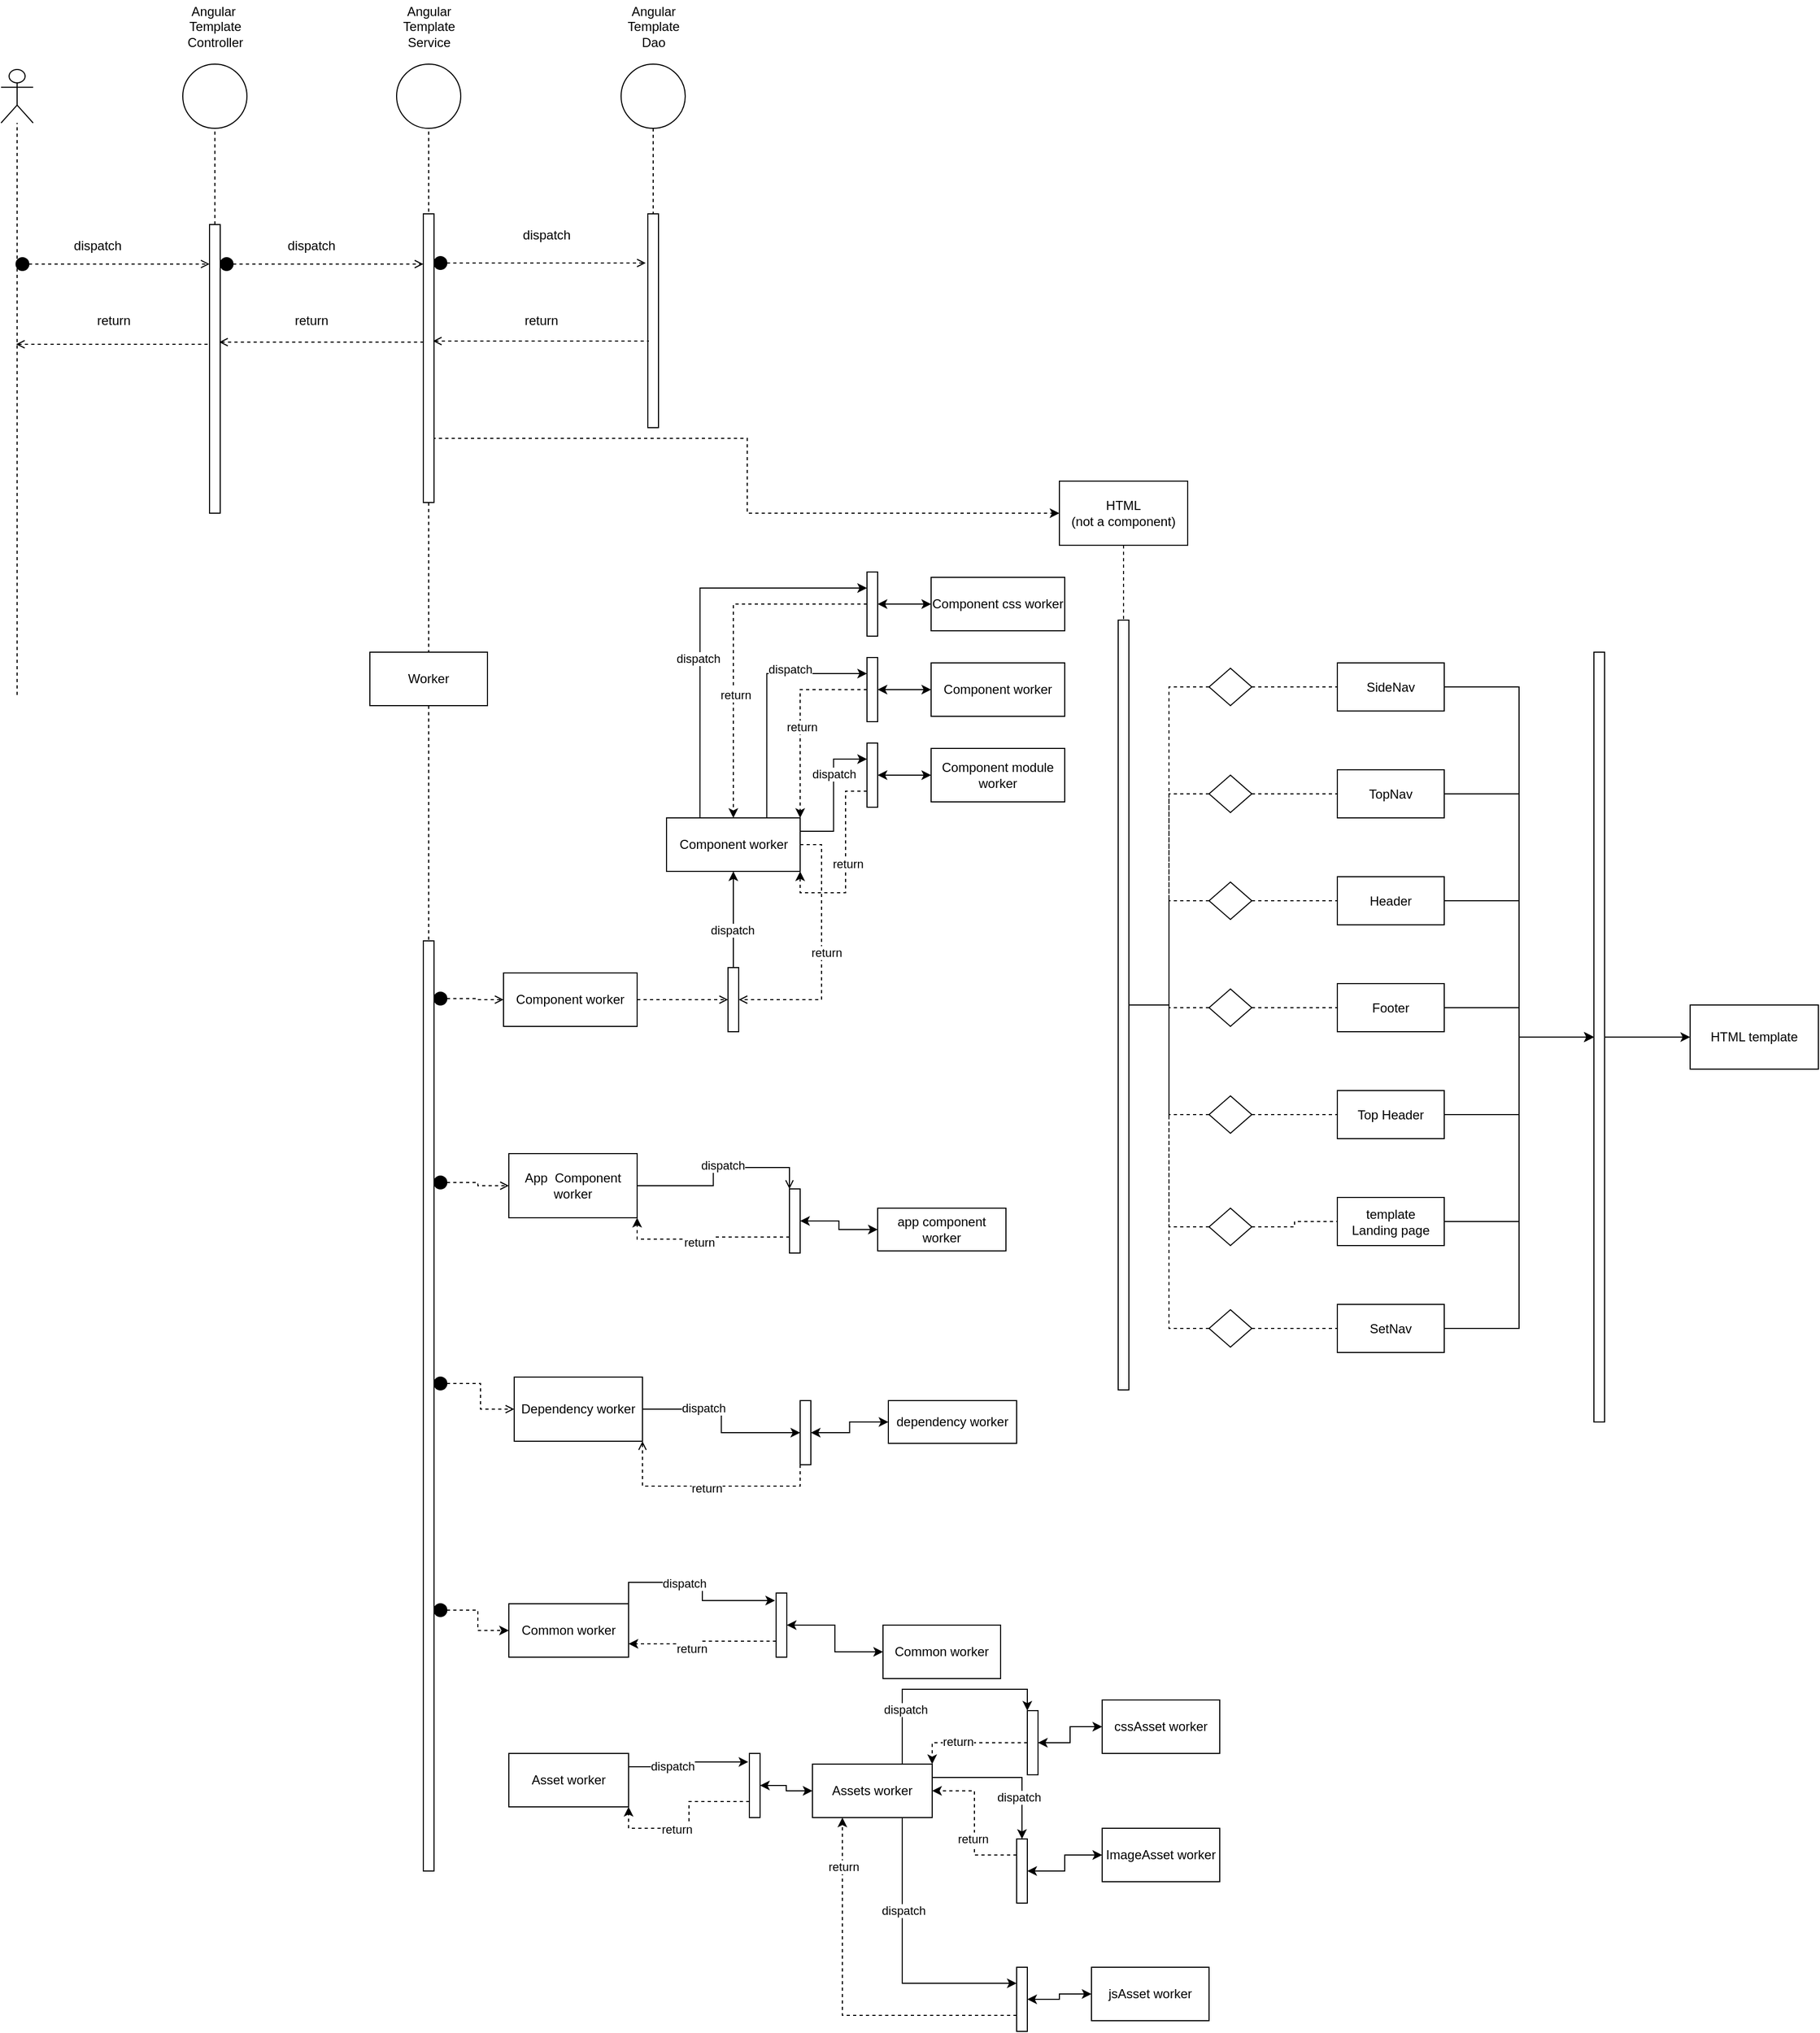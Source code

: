 <mxfile version="12.2.4" pages="1"><diagram id="3IlLoVQPwbCPimm0l-oy" name="Page-1"><mxGraphModel dx="477" dy="443" grid="1" gridSize="10" guides="1" tooltips="1" connect="1" arrows="1" fold="1" page="1" pageScale="1" pageWidth="827" pageHeight="1169" math="0" shadow="0"><root><mxCell id="0"/><mxCell id="1" parent="0"/><mxCell id="FzyJI9_9wvR06hR70HFn-1" value="" style="shape=umlActor;verticalLabelPosition=bottom;verticalAlign=top;html=1;outlineConnect=0;" parent="1" vertex="1"><mxGeometry x="50" y="95" width="30" height="50" as="geometry"/></mxCell><mxCell id="FzyJI9_9wvR06hR70HFn-4" value="" style="endArrow=none;dashed=1;html=1;" parent="1" target="FzyJI9_9wvR06hR70HFn-1" edge="1"><mxGeometry width="50" height="50" relative="1" as="geometry"><mxPoint x="65" y="680" as="sourcePoint"/><mxPoint x="60" y="110" as="targetPoint"/></mxGeometry></mxCell><mxCell id="FzyJI9_9wvR06hR70HFn-5" value="" style="ellipse;whiteSpace=wrap;html=1;aspect=fixed;" parent="1" vertex="1"><mxGeometry x="220" y="90" width="60" height="60" as="geometry"/></mxCell><mxCell id="FzyJI9_9wvR06hR70HFn-6" value="" style="ellipse;whiteSpace=wrap;html=1;aspect=fixed;" parent="1" vertex="1"><mxGeometry x="420" y="90" width="60" height="60" as="geometry"/></mxCell><mxCell id="FzyJI9_9wvR06hR70HFn-15" value="" style="edgeStyle=orthogonalEdgeStyle;rounded=0;orthogonalLoop=1;jettySize=auto;html=1;endArrow=none;endFill=0;dashed=1;" parent="1" source="FzyJI9_9wvR06hR70HFn-8" target="FzyJI9_9wvR06hR70HFn-14" edge="1"><mxGeometry relative="1" as="geometry"/></mxCell><mxCell id="FzyJI9_9wvR06hR70HFn-8" value="" style="ellipse;whiteSpace=wrap;html=1;aspect=fixed;" parent="1" vertex="1"><mxGeometry x="630" y="90" width="60" height="60" as="geometry"/></mxCell><mxCell id="FzyJI9_9wvR06hR70HFn-9" value="" style="endArrow=none;dashed=1;html=1;entryX=0.5;entryY=1;entryDx=0;entryDy=0;" parent="1" source="FzyJI9_9wvR06hR70HFn-10" target="FzyJI9_9wvR06hR70HFn-5" edge="1"><mxGeometry width="50" height="50" relative="1" as="geometry"><mxPoint x="250" y="180" as="sourcePoint"/><mxPoint x="380" y="180" as="targetPoint"/></mxGeometry></mxCell><mxCell id="FzyJI9_9wvR06hR70HFn-10" value="" style="rounded=0;whiteSpace=wrap;html=1;direction=south;" parent="1" vertex="1"><mxGeometry x="245" y="240" width="10" height="270" as="geometry"/></mxCell><mxCell id="FzyJI9_9wvR06hR70HFn-11" value="Angular&amp;nbsp;&lt;br&gt;Template&lt;br&gt;Controller" style="text;html=1;align=center;verticalAlign=middle;resizable=0;points=[];autosize=1;" parent="1" vertex="1"><mxGeometry x="215" y="30" width="70" height="50" as="geometry"/></mxCell><mxCell id="FzyJI9_9wvR06hR70HFn-12" value="" style="endArrow=none;dashed=1;html=1;entryX=0.5;entryY=1;entryDx=0;entryDy=0;" parent="1" target="FzyJI9_9wvR06hR70HFn-6" edge="1"><mxGeometry width="50" height="50" relative="1" as="geometry"><mxPoint x="450" y="240" as="sourcePoint"/><mxPoint x="490" y="240" as="targetPoint"/></mxGeometry></mxCell><mxCell id="qPIdZXY7Pp9wkdYiVs9W-6" value="" style="edgeStyle=orthogonalEdgeStyle;rounded=0;orthogonalLoop=1;jettySize=auto;html=1;startArrow=none;startFill=0;endArrow=none;endFill=0;dashed=1;" parent="1" source="FzyJI9_9wvR06hR70HFn-13" target="qPIdZXY7Pp9wkdYiVs9W-5" edge="1"><mxGeometry relative="1" as="geometry"/></mxCell><mxCell id="qPIdZXY7Pp9wkdYiVs9W-55" style="edgeStyle=orthogonalEdgeStyle;rounded=0;orthogonalLoop=1;jettySize=auto;html=1;exitX=0.75;exitY=0;exitDx=0;exitDy=0;startArrow=none;startFill=0;endArrow=classic;endFill=1;dashed=1;" parent="1" source="FzyJI9_9wvR06hR70HFn-13" edge="1"><mxGeometry relative="1" as="geometry"><mxPoint x="1040" y="510" as="targetPoint"/><Array as="points"><mxPoint x="455" y="440"/><mxPoint x="748" y="440"/><mxPoint x="748" y="510"/></Array></mxGeometry></mxCell><mxCell id="FzyJI9_9wvR06hR70HFn-13" value="" style="rounded=0;whiteSpace=wrap;html=1;direction=south;" parent="1" vertex="1"><mxGeometry x="445" y="230" width="10" height="270" as="geometry"/></mxCell><mxCell id="FzyJI9_9wvR06hR70HFn-14" value="" style="rounded=0;whiteSpace=wrap;html=1;direction=south;" parent="1" vertex="1"><mxGeometry x="655" y="230" width="10" height="200" as="geometry"/></mxCell><mxCell id="FzyJI9_9wvR06hR70HFn-16" value="Angular&lt;br&gt;Template&lt;br&gt;Service" style="text;html=1;align=center;verticalAlign=middle;resizable=0;points=[];autosize=1;" parent="1" vertex="1"><mxGeometry x="420" y="30" width="60" height="50" as="geometry"/></mxCell><mxCell id="FzyJI9_9wvR06hR70HFn-17" value="Angular&lt;br&gt;Template&lt;br&gt;Dao" style="text;html=1;align=center;verticalAlign=middle;resizable=0;points=[];autosize=1;" parent="1" vertex="1"><mxGeometry x="630" y="30" width="60" height="50" as="geometry"/></mxCell><mxCell id="FzyJI9_9wvR06hR70HFn-18" value="" style="ellipse;whiteSpace=wrap;html=1;aspect=fixed;fillColor=#000000;" parent="1" vertex="1"><mxGeometry x="64" y="271" width="12" height="12" as="geometry"/></mxCell><mxCell id="FzyJI9_9wvR06hR70HFn-22" value="" style="endArrow=open;dashed=1;html=1;exitX=0;exitY=0.5;exitDx=0;exitDy=0;endFill=0;entryX=0.137;entryY=1;entryDx=0;entryDy=0;entryPerimeter=0;" parent="1" source="FzyJI9_9wvR06hR70HFn-18" target="FzyJI9_9wvR06hR70HFn-10" edge="1"><mxGeometry width="50" height="50" relative="1" as="geometry"><mxPoint x="120" y="300" as="sourcePoint"/><mxPoint x="240" y="275" as="targetPoint"/></mxGeometry></mxCell><mxCell id="FzyJI9_9wvR06hR70HFn-23" value="dispatch" style="text;html=1;align=center;verticalAlign=middle;resizable=0;points=[];autosize=1;" parent="1" vertex="1"><mxGeometry x="110" y="250" width="60" height="20" as="geometry"/></mxCell><mxCell id="FzyJI9_9wvR06hR70HFn-24" value="" style="ellipse;whiteSpace=wrap;html=1;aspect=fixed;fillColor=#000000;" parent="1" vertex="1"><mxGeometry x="255" y="271" width="12" height="12" as="geometry"/></mxCell><mxCell id="FzyJI9_9wvR06hR70HFn-27" value="" style="endArrow=open;dashed=1;html=1;exitX=1;exitY=0.5;exitDx=0;exitDy=0;endFill=0;" parent="1" source="FzyJI9_9wvR06hR70HFn-24" edge="1"><mxGeometry width="50" height="50" relative="1" as="geometry"><mxPoint x="350" y="320" as="sourcePoint"/><mxPoint x="445" y="277" as="targetPoint"/></mxGeometry></mxCell><mxCell id="FzyJI9_9wvR06hR70HFn-28" value="" style="ellipse;whiteSpace=wrap;html=1;aspect=fixed;fillColor=#000000;" parent="1" vertex="1"><mxGeometry x="455" y="270" width="12" height="12" as="geometry"/></mxCell><mxCell id="FzyJI9_9wvR06hR70HFn-29" value="" style="endArrow=open;dashed=1;html=1;exitX=1;exitY=0.5;exitDx=0;exitDy=0;endFill=0;" parent="1" source="FzyJI9_9wvR06hR70HFn-28" edge="1"><mxGeometry width="50" height="50" relative="1" as="geometry"><mxPoint x="540" y="310" as="sourcePoint"/><mxPoint x="653" y="276" as="targetPoint"/></mxGeometry></mxCell><mxCell id="FzyJI9_9wvR06hR70HFn-30" value="dispatch" style="text;html=1;align=center;verticalAlign=middle;resizable=0;points=[];autosize=1;" parent="1" vertex="1"><mxGeometry x="310" y="250" width="60" height="20" as="geometry"/></mxCell><mxCell id="FzyJI9_9wvR06hR70HFn-31" value="dispatch" style="text;html=1;align=center;verticalAlign=middle;resizable=0;points=[];autosize=1;" parent="1" vertex="1"><mxGeometry x="530" y="240" width="60" height="20" as="geometry"/></mxCell><mxCell id="FzyJI9_9wvR06hR70HFn-32" value="" style="endArrow=none;dashed=1;html=1;startArrow=open;startFill=0;" parent="1" edge="1"><mxGeometry width="50" height="50" relative="1" as="geometry"><mxPoint x="454" y="349" as="sourcePoint"/><mxPoint x="656" y="349" as="targetPoint"/></mxGeometry></mxCell><mxCell id="FzyJI9_9wvR06hR70HFn-35" value="" style="endArrow=none;dashed=1;html=1;startArrow=open;startFill=0;" parent="1" edge="1"><mxGeometry width="50" height="50" relative="1" as="geometry"><mxPoint x="254" y="350" as="sourcePoint"/><mxPoint x="446" y="350" as="targetPoint"/></mxGeometry></mxCell><mxCell id="FzyJI9_9wvR06hR70HFn-36" value="" style="endArrow=none;dashed=1;html=1;startArrow=open;startFill=0;" parent="1" edge="1"><mxGeometry width="50" height="50" relative="1" as="geometry"><mxPoint x="64" y="352" as="sourcePoint"/><mxPoint x="244" y="352" as="targetPoint"/></mxGeometry></mxCell><mxCell id="qPIdZXY7Pp9wkdYiVs9W-1" value="return" style="text;html=1;align=center;verticalAlign=middle;resizable=0;points=[];autosize=1;" parent="1" vertex="1"><mxGeometry x="530" y="320" width="50" height="20" as="geometry"/></mxCell><mxCell id="qPIdZXY7Pp9wkdYiVs9W-2" value="return" style="text;html=1;align=center;verticalAlign=middle;resizable=0;points=[];autosize=1;" parent="1" vertex="1"><mxGeometry x="315" y="320" width="50" height="20" as="geometry"/></mxCell><mxCell id="qPIdZXY7Pp9wkdYiVs9W-3" value="return" style="text;html=1;align=center;verticalAlign=middle;resizable=0;points=[];autosize=1;" parent="1" vertex="1"><mxGeometry x="130" y="320" width="50" height="20" as="geometry"/></mxCell><mxCell id="qPIdZXY7Pp9wkdYiVs9W-57" value="" style="edgeStyle=orthogonalEdgeStyle;rounded=0;orthogonalLoop=1;jettySize=auto;html=1;dashed=1;startArrow=none;startFill=0;endArrow=none;endFill=0;" parent="1" source="qPIdZXY7Pp9wkdYiVs9W-5" target="qPIdZXY7Pp9wkdYiVs9W-56" edge="1"><mxGeometry relative="1" as="geometry"/></mxCell><mxCell id="qPIdZXY7Pp9wkdYiVs9W-5" value="Worker" style="rounded=0;whiteSpace=wrap;html=1;" parent="1" vertex="1"><mxGeometry x="395" y="640" width="110" height="50" as="geometry"/></mxCell><mxCell id="qPIdZXY7Pp9wkdYiVs9W-9" value="" style="edgeStyle=orthogonalEdgeStyle;rounded=0;orthogonalLoop=1;jettySize=auto;html=1;dashed=1;startArrow=none;startFill=0;endArrow=none;endFill=0;" parent="1" source="qPIdZXY7Pp9wkdYiVs9W-7" target="qPIdZXY7Pp9wkdYiVs9W-8" edge="1"><mxGeometry relative="1" as="geometry"/></mxCell><mxCell id="qPIdZXY7Pp9wkdYiVs9W-7" value="HTML&lt;br&gt;(not a component)" style="rounded=0;whiteSpace=wrap;html=1;" parent="1" vertex="1"><mxGeometry x="1040" y="480" width="120" height="60" as="geometry"/></mxCell><mxCell id="qPIdZXY7Pp9wkdYiVs9W-8" value="" style="rounded=0;whiteSpace=wrap;html=1;direction=south;" parent="1" vertex="1"><mxGeometry x="1095" y="610" width="10" height="720" as="geometry"/></mxCell><mxCell id="qPIdZXY7Pp9wkdYiVs9W-45" style="edgeStyle=orthogonalEdgeStyle;rounded=0;orthogonalLoop=1;jettySize=auto;html=1;exitX=1;exitY=0.5;exitDx=0;exitDy=0;entryX=0.5;entryY=1;entryDx=0;entryDy=0;startArrow=none;startFill=0;endArrow=classic;endFill=1;" parent="1" source="qPIdZXY7Pp9wkdYiVs9W-10" target="qPIdZXY7Pp9wkdYiVs9W-40" edge="1"><mxGeometry relative="1" as="geometry"/></mxCell><mxCell id="qPIdZXY7Pp9wkdYiVs9W-10" value="SideNav" style="rounded=0;whiteSpace=wrap;html=1;" parent="1" vertex="1"><mxGeometry x="1300" y="650" width="100" height="45" as="geometry"/></mxCell><mxCell id="qPIdZXY7Pp9wkdYiVs9W-46" style="edgeStyle=orthogonalEdgeStyle;rounded=0;orthogonalLoop=1;jettySize=auto;html=1;exitX=1;exitY=0.5;exitDx=0;exitDy=0;entryX=0.5;entryY=1;entryDx=0;entryDy=0;startArrow=none;startFill=0;endArrow=classic;endFill=1;" parent="1" source="qPIdZXY7Pp9wkdYiVs9W-12" target="qPIdZXY7Pp9wkdYiVs9W-40" edge="1"><mxGeometry relative="1" as="geometry"/></mxCell><mxCell id="qPIdZXY7Pp9wkdYiVs9W-12" value="TopNav" style="rounded=0;whiteSpace=wrap;html=1;" parent="1" vertex="1"><mxGeometry x="1300" y="750" width="100" height="45" as="geometry"/></mxCell><mxCell id="qPIdZXY7Pp9wkdYiVs9W-47" style="edgeStyle=orthogonalEdgeStyle;rounded=0;orthogonalLoop=1;jettySize=auto;html=1;exitX=1;exitY=0.5;exitDx=0;exitDy=0;entryX=0.5;entryY=1;entryDx=0;entryDy=0;startArrow=none;startFill=0;endArrow=classic;endFill=1;" parent="1" source="qPIdZXY7Pp9wkdYiVs9W-13" target="qPIdZXY7Pp9wkdYiVs9W-40" edge="1"><mxGeometry relative="1" as="geometry"/></mxCell><mxCell id="qPIdZXY7Pp9wkdYiVs9W-13" value="Header" style="rounded=0;whiteSpace=wrap;html=1;" parent="1" vertex="1"><mxGeometry x="1300" y="850" width="100" height="45" as="geometry"/></mxCell><mxCell id="qPIdZXY7Pp9wkdYiVs9W-48" style="edgeStyle=orthogonalEdgeStyle;rounded=0;orthogonalLoop=1;jettySize=auto;html=1;exitX=1;exitY=0.5;exitDx=0;exitDy=0;entryX=0.5;entryY=1;entryDx=0;entryDy=0;startArrow=none;startFill=0;endArrow=classic;endFill=1;" parent="1" source="qPIdZXY7Pp9wkdYiVs9W-14" target="qPIdZXY7Pp9wkdYiVs9W-40" edge="1"><mxGeometry relative="1" as="geometry"/></mxCell><mxCell id="qPIdZXY7Pp9wkdYiVs9W-14" value="Footer" style="rounded=0;whiteSpace=wrap;html=1;" parent="1" vertex="1"><mxGeometry x="1300" y="950" width="100" height="45" as="geometry"/></mxCell><mxCell id="qPIdZXY7Pp9wkdYiVs9W-50" style="edgeStyle=orthogonalEdgeStyle;rounded=0;orthogonalLoop=1;jettySize=auto;html=1;exitX=1;exitY=0.5;exitDx=0;exitDy=0;entryX=0.5;entryY=1;entryDx=0;entryDy=0;startArrow=none;startFill=0;endArrow=classic;endFill=1;" parent="1" source="qPIdZXY7Pp9wkdYiVs9W-15" target="qPIdZXY7Pp9wkdYiVs9W-40" edge="1"><mxGeometry relative="1" as="geometry"/></mxCell><mxCell id="qPIdZXY7Pp9wkdYiVs9W-15" value="Top Header" style="rounded=0;whiteSpace=wrap;html=1;" parent="1" vertex="1"><mxGeometry x="1300" y="1050" width="100" height="45" as="geometry"/></mxCell><mxCell id="qPIdZXY7Pp9wkdYiVs9W-51" style="edgeStyle=orthogonalEdgeStyle;rounded=0;orthogonalLoop=1;jettySize=auto;html=1;exitX=1;exitY=0.5;exitDx=0;exitDy=0;entryX=0.5;entryY=1;entryDx=0;entryDy=0;startArrow=none;startFill=0;endArrow=classic;endFill=1;" parent="1" source="qPIdZXY7Pp9wkdYiVs9W-16" target="qPIdZXY7Pp9wkdYiVs9W-40" edge="1"><mxGeometry relative="1" as="geometry"/></mxCell><mxCell id="qPIdZXY7Pp9wkdYiVs9W-16" value="template&lt;br&gt;Landing page" style="rounded=0;whiteSpace=wrap;html=1;" parent="1" vertex="1"><mxGeometry x="1300" y="1150" width="100" height="45" as="geometry"/></mxCell><mxCell id="qPIdZXY7Pp9wkdYiVs9W-18" value="" style="edgeStyle=orthogonalEdgeStyle;rounded=0;orthogonalLoop=1;jettySize=auto;html=1;dashed=1;startArrow=none;startFill=0;endArrow=none;endFill=0;" parent="1" source="qPIdZXY7Pp9wkdYiVs9W-17" target="qPIdZXY7Pp9wkdYiVs9W-10" edge="1"><mxGeometry relative="1" as="geometry"/></mxCell><mxCell id="qPIdZXY7Pp9wkdYiVs9W-19" value="" style="edgeStyle=orthogonalEdgeStyle;rounded=0;orthogonalLoop=1;jettySize=auto;html=1;dashed=1;startArrow=none;startFill=0;endArrow=none;endFill=0;" parent="1" source="qPIdZXY7Pp9wkdYiVs9W-17" target="qPIdZXY7Pp9wkdYiVs9W-8" edge="1"><mxGeometry relative="1" as="geometry"/></mxCell><mxCell id="qPIdZXY7Pp9wkdYiVs9W-17" value="" style="rhombus;whiteSpace=wrap;html=1;" parent="1" vertex="1"><mxGeometry x="1180" y="655" width="40" height="35" as="geometry"/></mxCell><mxCell id="qPIdZXY7Pp9wkdYiVs9W-28" value="" style="edgeStyle=orthogonalEdgeStyle;rounded=0;orthogonalLoop=1;jettySize=auto;html=1;dashed=1;startArrow=none;startFill=0;endArrow=none;endFill=0;" parent="1" source="qPIdZXY7Pp9wkdYiVs9W-20" target="qPIdZXY7Pp9wkdYiVs9W-12" edge="1"><mxGeometry relative="1" as="geometry"/></mxCell><mxCell id="qPIdZXY7Pp9wkdYiVs9W-29" value="" style="edgeStyle=orthogonalEdgeStyle;rounded=0;orthogonalLoop=1;jettySize=auto;html=1;dashed=1;startArrow=none;startFill=0;endArrow=none;endFill=0;" parent="1" source="qPIdZXY7Pp9wkdYiVs9W-20" target="qPIdZXY7Pp9wkdYiVs9W-8" edge="1"><mxGeometry relative="1" as="geometry"/></mxCell><mxCell id="qPIdZXY7Pp9wkdYiVs9W-20" value="" style="rhombus;whiteSpace=wrap;html=1;" parent="1" vertex="1"><mxGeometry x="1180" y="755" width="40" height="35" as="geometry"/></mxCell><mxCell id="qPIdZXY7Pp9wkdYiVs9W-30" value="" style="edgeStyle=orthogonalEdgeStyle;rounded=0;orthogonalLoop=1;jettySize=auto;html=1;dashed=1;startArrow=none;startFill=0;endArrow=none;endFill=0;" parent="1" source="qPIdZXY7Pp9wkdYiVs9W-21" target="qPIdZXY7Pp9wkdYiVs9W-13" edge="1"><mxGeometry relative="1" as="geometry"/></mxCell><mxCell id="qPIdZXY7Pp9wkdYiVs9W-31" value="" style="edgeStyle=orthogonalEdgeStyle;rounded=0;orthogonalLoop=1;jettySize=auto;html=1;dashed=1;startArrow=none;startFill=0;endArrow=none;endFill=0;" parent="1" source="qPIdZXY7Pp9wkdYiVs9W-21" target="qPIdZXY7Pp9wkdYiVs9W-8" edge="1"><mxGeometry relative="1" as="geometry"/></mxCell><mxCell id="qPIdZXY7Pp9wkdYiVs9W-21" value="" style="rhombus;whiteSpace=wrap;html=1;" parent="1" vertex="1"><mxGeometry x="1180" y="855" width="40" height="35" as="geometry"/></mxCell><mxCell id="qPIdZXY7Pp9wkdYiVs9W-32" value="" style="edgeStyle=orthogonalEdgeStyle;rounded=0;orthogonalLoop=1;jettySize=auto;html=1;dashed=1;startArrow=none;startFill=0;endArrow=none;endFill=0;" parent="1" source="qPIdZXY7Pp9wkdYiVs9W-22" target="qPIdZXY7Pp9wkdYiVs9W-14" edge="1"><mxGeometry relative="1" as="geometry"/></mxCell><mxCell id="qPIdZXY7Pp9wkdYiVs9W-33" value="" style="edgeStyle=orthogonalEdgeStyle;rounded=0;orthogonalLoop=1;jettySize=auto;html=1;dashed=1;startArrow=none;startFill=0;endArrow=none;endFill=0;" parent="1" source="qPIdZXY7Pp9wkdYiVs9W-22" target="qPIdZXY7Pp9wkdYiVs9W-8" edge="1"><mxGeometry relative="1" as="geometry"/></mxCell><mxCell id="qPIdZXY7Pp9wkdYiVs9W-22" value="" style="rhombus;whiteSpace=wrap;html=1;" parent="1" vertex="1"><mxGeometry x="1180" y="955" width="40" height="35" as="geometry"/></mxCell><mxCell id="qPIdZXY7Pp9wkdYiVs9W-34" value="" style="edgeStyle=orthogonalEdgeStyle;rounded=0;orthogonalLoop=1;jettySize=auto;html=1;dashed=1;startArrow=none;startFill=0;endArrow=none;endFill=0;" parent="1" source="qPIdZXY7Pp9wkdYiVs9W-23" target="qPIdZXY7Pp9wkdYiVs9W-8" edge="1"><mxGeometry relative="1" as="geometry"/></mxCell><mxCell id="qPIdZXY7Pp9wkdYiVs9W-35" value="" style="edgeStyle=orthogonalEdgeStyle;rounded=0;orthogonalLoop=1;jettySize=auto;html=1;dashed=1;startArrow=none;startFill=0;endArrow=none;endFill=0;" parent="1" source="qPIdZXY7Pp9wkdYiVs9W-23" target="qPIdZXY7Pp9wkdYiVs9W-15" edge="1"><mxGeometry relative="1" as="geometry"/></mxCell><mxCell id="qPIdZXY7Pp9wkdYiVs9W-23" value="" style="rhombus;whiteSpace=wrap;html=1;" parent="1" vertex="1"><mxGeometry x="1180" y="1055" width="40" height="35" as="geometry"/></mxCell><mxCell id="qPIdZXY7Pp9wkdYiVs9W-26" value="" style="edgeStyle=orthogonalEdgeStyle;rounded=0;orthogonalLoop=1;jettySize=auto;html=1;dashed=1;startArrow=none;startFill=0;endArrow=none;endFill=0;" parent="1" source="qPIdZXY7Pp9wkdYiVs9W-24" target="qPIdZXY7Pp9wkdYiVs9W-16" edge="1"><mxGeometry relative="1" as="geometry"/></mxCell><mxCell id="qPIdZXY7Pp9wkdYiVs9W-27" value="" style="edgeStyle=orthogonalEdgeStyle;rounded=0;orthogonalLoop=1;jettySize=auto;html=1;dashed=1;startArrow=none;startFill=0;endArrow=none;endFill=0;" parent="1" source="qPIdZXY7Pp9wkdYiVs9W-24" target="qPIdZXY7Pp9wkdYiVs9W-8" edge="1"><mxGeometry relative="1" as="geometry"/></mxCell><mxCell id="qPIdZXY7Pp9wkdYiVs9W-24" value="" style="rhombus;whiteSpace=wrap;html=1;" parent="1" vertex="1"><mxGeometry x="1180" y="1160" width="40" height="35" as="geometry"/></mxCell><mxCell id="qPIdZXY7Pp9wkdYiVs9W-54" style="edgeStyle=orthogonalEdgeStyle;rounded=0;orthogonalLoop=1;jettySize=auto;html=1;exitX=1;exitY=0.5;exitDx=0;exitDy=0;entryX=0.5;entryY=1;entryDx=0;entryDy=0;startArrow=none;startFill=0;endArrow=classic;endFill=1;" parent="1" source="qPIdZXY7Pp9wkdYiVs9W-36" target="qPIdZXY7Pp9wkdYiVs9W-40" edge="1"><mxGeometry relative="1" as="geometry"/></mxCell><mxCell id="qPIdZXY7Pp9wkdYiVs9W-36" value="SetNav" style="rounded=0;whiteSpace=wrap;html=1;" parent="1" vertex="1"><mxGeometry x="1300" y="1250" width="100" height="45" as="geometry"/></mxCell><mxCell id="qPIdZXY7Pp9wkdYiVs9W-38" value="" style="edgeStyle=orthogonalEdgeStyle;rounded=0;orthogonalLoop=1;jettySize=auto;html=1;dashed=1;startArrow=none;startFill=0;endArrow=none;endFill=0;" parent="1" source="qPIdZXY7Pp9wkdYiVs9W-37" target="qPIdZXY7Pp9wkdYiVs9W-36" edge="1"><mxGeometry relative="1" as="geometry"/></mxCell><mxCell id="qPIdZXY7Pp9wkdYiVs9W-39" value="" style="edgeStyle=orthogonalEdgeStyle;rounded=0;orthogonalLoop=1;jettySize=auto;html=1;dashed=1;startArrow=none;startFill=0;endArrow=none;endFill=0;" parent="1" source="qPIdZXY7Pp9wkdYiVs9W-37" target="qPIdZXY7Pp9wkdYiVs9W-8" edge="1"><mxGeometry relative="1" as="geometry"/></mxCell><mxCell id="qPIdZXY7Pp9wkdYiVs9W-37" value="" style="rhombus;whiteSpace=wrap;html=1;" parent="1" vertex="1"><mxGeometry x="1180" y="1255" width="40" height="35" as="geometry"/></mxCell><mxCell id="qPIdZXY7Pp9wkdYiVs9W-53" style="edgeStyle=orthogonalEdgeStyle;rounded=0;orthogonalLoop=1;jettySize=auto;html=1;exitX=0.5;exitY=0;exitDx=0;exitDy=0;entryX=0;entryY=0.5;entryDx=0;entryDy=0;startArrow=none;startFill=0;endArrow=classic;endFill=1;" parent="1" source="qPIdZXY7Pp9wkdYiVs9W-40" target="qPIdZXY7Pp9wkdYiVs9W-52" edge="1"><mxGeometry relative="1" as="geometry"/></mxCell><mxCell id="qPIdZXY7Pp9wkdYiVs9W-40" value="" style="rounded=0;whiteSpace=wrap;html=1;direction=south;" parent="1" vertex="1"><mxGeometry x="1540" y="640" width="10" height="720" as="geometry"/></mxCell><mxCell id="qPIdZXY7Pp9wkdYiVs9W-52" value="HTML template" style="rounded=0;whiteSpace=wrap;html=1;" parent="1" vertex="1"><mxGeometry x="1630" y="970" width="120" height="60" as="geometry"/></mxCell><mxCell id="qPIdZXY7Pp9wkdYiVs9W-56" value="" style="rounded=0;whiteSpace=wrap;html=1;direction=south;" parent="1" vertex="1"><mxGeometry x="445" y="910" width="10" height="870" as="geometry"/></mxCell><mxCell id="qPIdZXY7Pp9wkdYiVs9W-114" value="" style="edgeStyle=orthogonalEdgeStyle;rounded=0;orthogonalLoop=1;jettySize=auto;html=1;dashed=1;startArrow=none;startFill=0;endArrow=open;endFill=0;" parent="1" source="qPIdZXY7Pp9wkdYiVs9W-58" target="qPIdZXY7Pp9wkdYiVs9W-113" edge="1"><mxGeometry relative="1" as="geometry"/></mxCell><mxCell id="qPIdZXY7Pp9wkdYiVs9W-58" value="Component worker" style="rounded=0;whiteSpace=wrap;html=1;" parent="1" vertex="1"><mxGeometry x="520" y="940" width="125" height="50" as="geometry"/></mxCell><mxCell id="qPIdZXY7Pp9wkdYiVs9W-85" value="" style="edgeStyle=orthogonalEdgeStyle;rounded=0;orthogonalLoop=1;jettySize=auto;html=1;startArrow=none;startFill=0;endArrow=open;endFill=0;entryX=0;entryY=1;entryDx=0;entryDy=0;" parent="1" source="qPIdZXY7Pp9wkdYiVs9W-62" target="qPIdZXY7Pp9wkdYiVs9W-84" edge="1"><mxGeometry relative="1" as="geometry"/></mxCell><mxCell id="qPIdZXY7Pp9wkdYiVs9W-91" value="dispatch" style="edgeLabel;html=1;align=center;verticalAlign=middle;resizable=0;points=[];" parent="qPIdZXY7Pp9wkdYiVs9W-85" vertex="1" connectable="0"><mxGeometry x="0.091" y="2" relative="1" as="geometry"><mxPoint x="-1" as="offset"/></mxGeometry></mxCell><mxCell id="qPIdZXY7Pp9wkdYiVs9W-62" value="App&amp;nbsp; Component worker" style="rounded=0;whiteSpace=wrap;html=1;" parent="1" vertex="1"><mxGeometry x="525" y="1109" width="120" height="60" as="geometry"/></mxCell><mxCell id="qPIdZXY7Pp9wkdYiVs9W-63" value="dependency worker" style="rounded=0;whiteSpace=wrap;html=1;" parent="1" vertex="1"><mxGeometry x="880" y="1340" width="120" height="40" as="geometry"/></mxCell><mxCell id="qPIdZXY7Pp9wkdYiVs9W-83" style="edgeStyle=orthogonalEdgeStyle;rounded=0;orthogonalLoop=1;jettySize=auto;html=1;exitX=0.5;exitY=0;exitDx=0;exitDy=0;entryX=0;entryY=0.5;entryDx=0;entryDy=0;startArrow=classic;startFill=1;endArrow=classic;endFill=1;" parent="1" source="qPIdZXY7Pp9wkdYiVs9W-64" target="qPIdZXY7Pp9wkdYiVs9W-63" edge="1"><mxGeometry relative="1" as="geometry"/></mxCell><mxCell id="qPIdZXY7Pp9wkdYiVs9W-86" style="edgeStyle=orthogonalEdgeStyle;rounded=0;orthogonalLoop=1;jettySize=auto;html=1;exitX=1;exitY=1;exitDx=0;exitDy=0;entryX=1;entryY=1;entryDx=0;entryDy=0;dashed=1;startArrow=none;startFill=0;endArrow=open;endFill=0;" parent="1" source="qPIdZXY7Pp9wkdYiVs9W-64" target="qPIdZXY7Pp9wkdYiVs9W-69" edge="1"><mxGeometry relative="1" as="geometry"/></mxCell><mxCell id="qPIdZXY7Pp9wkdYiVs9W-139" value="return" style="edgeLabel;html=1;align=center;verticalAlign=middle;resizable=0;points=[];" parent="qPIdZXY7Pp9wkdYiVs9W-86" vertex="1" connectable="0"><mxGeometry x="0.033" y="2" relative="1" as="geometry"><mxPoint as="offset"/></mxGeometry></mxCell><mxCell id="qPIdZXY7Pp9wkdYiVs9W-64" value="" style="rounded=0;whiteSpace=wrap;html=1;direction=south;" parent="1" vertex="1"><mxGeometry x="797.5" y="1340" width="10" height="60" as="geometry"/></mxCell><mxCell id="qPIdZXY7Pp9wkdYiVs9W-82" value="" style="edgeStyle=orthogonalEdgeStyle;rounded=0;orthogonalLoop=1;jettySize=auto;html=1;startArrow=none;startFill=0;endArrow=classic;endFill=1;" parent="1" source="qPIdZXY7Pp9wkdYiVs9W-69" target="qPIdZXY7Pp9wkdYiVs9W-64" edge="1"><mxGeometry relative="1" as="geometry"/></mxCell><mxCell id="qPIdZXY7Pp9wkdYiVs9W-138" value="dispatch" style="edgeLabel;html=1;align=center;verticalAlign=middle;resizable=0;points=[];" parent="qPIdZXY7Pp9wkdYiVs9W-82" vertex="1" connectable="0"><mxGeometry x="-0.325" y="1" relative="1" as="geometry"><mxPoint as="offset"/></mxGeometry></mxCell><mxCell id="qPIdZXY7Pp9wkdYiVs9W-69" value="Dependency worker" style="rounded=0;whiteSpace=wrap;html=1;" parent="1" vertex="1"><mxGeometry x="530" y="1318" width="120" height="60" as="geometry"/></mxCell><mxCell id="qPIdZXY7Pp9wkdYiVs9W-80" value="" style="edgeStyle=orthogonalEdgeStyle;rounded=0;orthogonalLoop=1;jettySize=auto;html=1;dashed=1;startArrow=none;startFill=0;endArrow=open;endFill=0;" parent="1" source="qPIdZXY7Pp9wkdYiVs9W-70" target="qPIdZXY7Pp9wkdYiVs9W-58" edge="1"><mxGeometry relative="1" as="geometry"/></mxCell><mxCell id="qPIdZXY7Pp9wkdYiVs9W-70" value="" style="ellipse;whiteSpace=wrap;html=1;aspect=fixed;fillColor=#000000;" parent="1" vertex="1"><mxGeometry x="455" y="958" width="12" height="12" as="geometry"/></mxCell><mxCell id="qPIdZXY7Pp9wkdYiVs9W-76" value="" style="edgeStyle=orthogonalEdgeStyle;rounded=0;orthogonalLoop=1;jettySize=auto;html=1;dashed=1;startArrow=none;startFill=0;endArrow=open;endFill=0;" parent="1" source="qPIdZXY7Pp9wkdYiVs9W-73" target="qPIdZXY7Pp9wkdYiVs9W-62" edge="1"><mxGeometry relative="1" as="geometry"/></mxCell><mxCell id="qPIdZXY7Pp9wkdYiVs9W-73" value="" style="ellipse;whiteSpace=wrap;html=1;aspect=fixed;fillColor=#000000;" parent="1" vertex="1"><mxGeometry x="455" y="1130" width="12" height="12" as="geometry"/></mxCell><mxCell id="qPIdZXY7Pp9wkdYiVs9W-75" value="" style="edgeStyle=orthogonalEdgeStyle;rounded=0;orthogonalLoop=1;jettySize=auto;html=1;dashed=1;startArrow=none;startFill=0;endArrow=open;endFill=0;" parent="1" source="qPIdZXY7Pp9wkdYiVs9W-74" target="qPIdZXY7Pp9wkdYiVs9W-69" edge="1"><mxGeometry relative="1" as="geometry"/></mxCell><mxCell id="qPIdZXY7Pp9wkdYiVs9W-74" value="" style="ellipse;whiteSpace=wrap;html=1;aspect=fixed;fillColor=#000000;" parent="1" vertex="1"><mxGeometry x="455" y="1318" width="12" height="12" as="geometry"/></mxCell><mxCell id="qPIdZXY7Pp9wkdYiVs9W-88" value="" style="edgeStyle=orthogonalEdgeStyle;rounded=0;orthogonalLoop=1;jettySize=auto;html=1;startArrow=classic;startFill=1;endArrow=classic;endFill=1;" parent="1" source="qPIdZXY7Pp9wkdYiVs9W-84" target="qPIdZXY7Pp9wkdYiVs9W-87" edge="1"><mxGeometry relative="1" as="geometry"/></mxCell><mxCell id="qPIdZXY7Pp9wkdYiVs9W-135" style="edgeStyle=orthogonalEdgeStyle;rounded=0;orthogonalLoop=1;jettySize=auto;html=1;exitX=0.75;exitY=1;exitDx=0;exitDy=0;entryX=1;entryY=1;entryDx=0;entryDy=0;startArrow=none;startFill=0;endArrow=classic;endFill=1;dashed=1;" parent="1" source="qPIdZXY7Pp9wkdYiVs9W-84" target="qPIdZXY7Pp9wkdYiVs9W-62" edge="1"><mxGeometry relative="1" as="geometry"/></mxCell><mxCell id="qPIdZXY7Pp9wkdYiVs9W-136" value="return" style="edgeLabel;html=1;align=center;verticalAlign=middle;resizable=0;points=[];" parent="qPIdZXY7Pp9wkdYiVs9W-135" vertex="1" connectable="0"><mxGeometry x="0.053" y="3" relative="1" as="geometry"><mxPoint as="offset"/></mxGeometry></mxCell><mxCell id="qPIdZXY7Pp9wkdYiVs9W-84" value="" style="rounded=0;whiteSpace=wrap;html=1;direction=south;" parent="1" vertex="1"><mxGeometry x="787.5" y="1142" width="10" height="60" as="geometry"/></mxCell><mxCell id="qPIdZXY7Pp9wkdYiVs9W-87" value="app component worker" style="rounded=0;whiteSpace=wrap;html=1;" parent="1" vertex="1"><mxGeometry x="870" y="1160" width="120" height="40" as="geometry"/></mxCell><mxCell id="qPIdZXY7Pp9wkdYiVs9W-126" style="edgeStyle=orthogonalEdgeStyle;rounded=0;orthogonalLoop=1;jettySize=auto;html=1;exitX=0.75;exitY=1;exitDx=0;exitDy=0;entryX=1;entryY=1;entryDx=0;entryDy=0;dashed=1;startArrow=none;startFill=0;endArrow=classic;endFill=1;" parent="1" source="qPIdZXY7Pp9wkdYiVs9W-98" target="qPIdZXY7Pp9wkdYiVs9W-112" edge="1"><mxGeometry relative="1" as="geometry"><Array as="points"><mxPoint x="840" y="770"/><mxPoint x="840" y="865"/><mxPoint x="798" y="865"/></Array></mxGeometry></mxCell><mxCell id="qPIdZXY7Pp9wkdYiVs9W-134" value="return" style="edgeLabel;html=1;align=center;verticalAlign=middle;resizable=0;points=[];" parent="qPIdZXY7Pp9wkdYiVs9W-126" vertex="1" connectable="0"><mxGeometry x="-0.009" y="2" relative="1" as="geometry"><mxPoint as="offset"/></mxGeometry></mxCell><mxCell id="qPIdZXY7Pp9wkdYiVs9W-128" value="" style="edgeStyle=orthogonalEdgeStyle;rounded=0;orthogonalLoop=1;jettySize=auto;html=1;startArrow=classic;startFill=1;endArrow=classic;endFill=1;" parent="1" source="qPIdZXY7Pp9wkdYiVs9W-98" target="qPIdZXY7Pp9wkdYiVs9W-102" edge="1"><mxGeometry relative="1" as="geometry"/></mxCell><mxCell id="qPIdZXY7Pp9wkdYiVs9W-98" value="" style="rounded=0;whiteSpace=wrap;html=1;direction=south;" parent="1" vertex="1"><mxGeometry x="860" y="725" width="10" height="60" as="geometry"/></mxCell><mxCell id="qPIdZXY7Pp9wkdYiVs9W-100" value="Component css worker" style="rounded=0;whiteSpace=wrap;html=1;" parent="1" vertex="1"><mxGeometry x="920" y="570" width="125" height="50" as="geometry"/></mxCell><mxCell id="qPIdZXY7Pp9wkdYiVs9W-101" value="Component worker" style="rounded=0;whiteSpace=wrap;html=1;" parent="1" vertex="1"><mxGeometry x="920" y="650" width="125" height="50" as="geometry"/></mxCell><mxCell id="qPIdZXY7Pp9wkdYiVs9W-102" value="Component module worker" style="rounded=0;whiteSpace=wrap;html=1;" parent="1" vertex="1"><mxGeometry x="920" y="730" width="125" height="50" as="geometry"/></mxCell><mxCell id="qPIdZXY7Pp9wkdYiVs9W-120" style="edgeStyle=orthogonalEdgeStyle;rounded=0;orthogonalLoop=1;jettySize=auto;html=1;exitX=0.5;exitY=1;exitDx=0;exitDy=0;startArrow=none;startFill=0;endArrow=classic;endFill=1;dashed=1;" parent="1" source="qPIdZXY7Pp9wkdYiVs9W-103" target="qPIdZXY7Pp9wkdYiVs9W-112" edge="1"><mxGeometry relative="1" as="geometry"/></mxCell><mxCell id="qPIdZXY7Pp9wkdYiVs9W-130" value="return" style="edgeLabel;html=1;align=center;verticalAlign=middle;resizable=0;points=[];" parent="qPIdZXY7Pp9wkdYiVs9W-120" vertex="1" connectable="0"><mxGeometry x="0.292" y="2" relative="1" as="geometry"><mxPoint as="offset"/></mxGeometry></mxCell><mxCell id="qPIdZXY7Pp9wkdYiVs9W-123" value="" style="edgeStyle=orthogonalEdgeStyle;rounded=0;orthogonalLoop=1;jettySize=auto;html=1;startArrow=classic;startFill=1;endArrow=classic;endFill=1;" parent="1" source="qPIdZXY7Pp9wkdYiVs9W-103" target="qPIdZXY7Pp9wkdYiVs9W-100" edge="1"><mxGeometry relative="1" as="geometry"/></mxCell><mxCell id="qPIdZXY7Pp9wkdYiVs9W-103" value="" style="rounded=0;whiteSpace=wrap;html=1;direction=south;" parent="1" vertex="1"><mxGeometry x="860" y="565" width="10" height="60" as="geometry"/></mxCell><mxCell id="qPIdZXY7Pp9wkdYiVs9W-122" style="edgeStyle=orthogonalEdgeStyle;rounded=0;orthogonalLoop=1;jettySize=auto;html=1;exitX=0.5;exitY=1;exitDx=0;exitDy=0;entryX=1;entryY=0;entryDx=0;entryDy=0;startArrow=none;startFill=0;endArrow=classic;endFill=1;dashed=1;" parent="1" source="qPIdZXY7Pp9wkdYiVs9W-104" target="qPIdZXY7Pp9wkdYiVs9W-112" edge="1"><mxGeometry relative="1" as="geometry"/></mxCell><mxCell id="qPIdZXY7Pp9wkdYiVs9W-132" value="return" style="edgeLabel;html=1;align=center;verticalAlign=middle;resizable=0;points=[];" parent="qPIdZXY7Pp9wkdYiVs9W-122" vertex="1" connectable="0"><mxGeometry x="0.058" y="1" relative="1" as="geometry"><mxPoint y="1" as="offset"/></mxGeometry></mxCell><mxCell id="qPIdZXY7Pp9wkdYiVs9W-127" value="" style="edgeStyle=orthogonalEdgeStyle;rounded=0;orthogonalLoop=1;jettySize=auto;html=1;startArrow=classic;startFill=1;endArrow=classic;endFill=1;" parent="1" source="qPIdZXY7Pp9wkdYiVs9W-104" target="qPIdZXY7Pp9wkdYiVs9W-101" edge="1"><mxGeometry relative="1" as="geometry"/></mxCell><mxCell id="qPIdZXY7Pp9wkdYiVs9W-104" value="" style="rounded=0;whiteSpace=wrap;html=1;direction=south;" parent="1" vertex="1"><mxGeometry x="860" y="645" width="10" height="60" as="geometry"/></mxCell><mxCell id="qPIdZXY7Pp9wkdYiVs9W-143" style="edgeStyle=orthogonalEdgeStyle;rounded=0;orthogonalLoop=1;jettySize=auto;html=1;exitX=1;exitY=0;exitDx=0;exitDy=0;entryX=0.117;entryY=1.1;entryDx=0;entryDy=0;entryPerimeter=0;startArrow=none;startFill=0;endArrow=classic;endFill=1;" parent="1" source="qPIdZXY7Pp9wkdYiVs9W-105" target="qPIdZXY7Pp9wkdYiVs9W-137" edge="1"><mxGeometry relative="1" as="geometry"/></mxCell><mxCell id="qPIdZXY7Pp9wkdYiVs9W-145" value="dispatch" style="edgeLabel;html=1;align=center;verticalAlign=middle;resizable=0;points=[];" parent="qPIdZXY7Pp9wkdYiVs9W-143" vertex="1" connectable="0"><mxGeometry x="-0.175" y="-1" relative="1" as="geometry"><mxPoint as="offset"/></mxGeometry></mxCell><mxCell id="qPIdZXY7Pp9wkdYiVs9W-105" value="Common worker" style="rounded=0;whiteSpace=wrap;html=1;" parent="1" vertex="1"><mxGeometry x="525" y="1530" width="112" height="50" as="geometry"/></mxCell><mxCell id="qPIdZXY7Pp9wkdYiVs9W-116" style="edgeStyle=orthogonalEdgeStyle;rounded=0;orthogonalLoop=1;jettySize=auto;html=1;exitX=1;exitY=0.5;exitDx=0;exitDy=0;entryX=0.5;entryY=0;entryDx=0;entryDy=0;dashed=1;startArrow=none;startFill=0;endArrow=open;endFill=0;" parent="1" source="qPIdZXY7Pp9wkdYiVs9W-112" target="qPIdZXY7Pp9wkdYiVs9W-113" edge="1"><mxGeometry relative="1" as="geometry"/></mxCell><mxCell id="qPIdZXY7Pp9wkdYiVs9W-118" value="return" style="edgeLabel;html=1;align=center;verticalAlign=middle;resizable=0;points=[];" parent="qPIdZXY7Pp9wkdYiVs9W-116" vertex="1" connectable="0"><mxGeometry x="-0.002" y="4" relative="1" as="geometry"><mxPoint as="offset"/></mxGeometry></mxCell><mxCell id="qPIdZXY7Pp9wkdYiVs9W-119" style="edgeStyle=orthogonalEdgeStyle;rounded=0;orthogonalLoop=1;jettySize=auto;html=1;exitX=0.25;exitY=0;exitDx=0;exitDy=0;entryX=0.25;entryY=1;entryDx=0;entryDy=0;startArrow=none;startFill=0;endArrow=classic;endFill=1;" parent="1" source="qPIdZXY7Pp9wkdYiVs9W-112" target="qPIdZXY7Pp9wkdYiVs9W-103" edge="1"><mxGeometry relative="1" as="geometry"/></mxCell><mxCell id="qPIdZXY7Pp9wkdYiVs9W-129" value="dispatch" style="edgeLabel;html=1;align=center;verticalAlign=middle;resizable=0;points=[];" parent="qPIdZXY7Pp9wkdYiVs9W-119" vertex="1" connectable="0"><mxGeometry x="-0.197" y="2" relative="1" as="geometry"><mxPoint as="offset"/></mxGeometry></mxCell><mxCell id="qPIdZXY7Pp9wkdYiVs9W-121" style="edgeStyle=orthogonalEdgeStyle;rounded=0;orthogonalLoop=1;jettySize=auto;html=1;exitX=0.75;exitY=0;exitDx=0;exitDy=0;entryX=0.25;entryY=1;entryDx=0;entryDy=0;startArrow=none;startFill=0;endArrow=classic;endFill=1;" parent="1" source="qPIdZXY7Pp9wkdYiVs9W-112" target="qPIdZXY7Pp9wkdYiVs9W-104" edge="1"><mxGeometry relative="1" as="geometry"/></mxCell><mxCell id="qPIdZXY7Pp9wkdYiVs9W-131" value="dispatch" style="edgeLabel;html=1;align=center;verticalAlign=middle;resizable=0;points=[];" parent="qPIdZXY7Pp9wkdYiVs9W-121" vertex="1" connectable="0"><mxGeometry x="0.37" y="4" relative="1" as="geometry"><mxPoint as="offset"/></mxGeometry></mxCell><mxCell id="qPIdZXY7Pp9wkdYiVs9W-124" style="edgeStyle=orthogonalEdgeStyle;rounded=0;orthogonalLoop=1;jettySize=auto;html=1;exitX=1;exitY=0.25;exitDx=0;exitDy=0;entryX=0.25;entryY=1;entryDx=0;entryDy=0;startArrow=none;startFill=0;endArrow=classic;endFill=1;" parent="1" source="qPIdZXY7Pp9wkdYiVs9W-112" target="qPIdZXY7Pp9wkdYiVs9W-98" edge="1"><mxGeometry relative="1" as="geometry"/></mxCell><mxCell id="qPIdZXY7Pp9wkdYiVs9W-133" value="dispatch" style="edgeLabel;html=1;align=center;verticalAlign=middle;resizable=0;points=[];" parent="qPIdZXY7Pp9wkdYiVs9W-124" vertex="1" connectable="0"><mxGeometry x="0.305" relative="1" as="geometry"><mxPoint as="offset"/></mxGeometry></mxCell><mxCell id="qPIdZXY7Pp9wkdYiVs9W-112" value="Component worker" style="rounded=0;whiteSpace=wrap;html=1;" parent="1" vertex="1"><mxGeometry x="672.5" y="795" width="125" height="50" as="geometry"/></mxCell><mxCell id="qPIdZXY7Pp9wkdYiVs9W-115" value="" style="edgeStyle=orthogonalEdgeStyle;rounded=0;orthogonalLoop=1;jettySize=auto;html=1;startArrow=none;startFill=0;endArrow=classic;endFill=1;" parent="1" source="qPIdZXY7Pp9wkdYiVs9W-113" target="qPIdZXY7Pp9wkdYiVs9W-112" edge="1"><mxGeometry relative="1" as="geometry"/></mxCell><mxCell id="qPIdZXY7Pp9wkdYiVs9W-117" value="dispatch" style="edgeLabel;html=1;align=center;verticalAlign=middle;resizable=0;points=[];" parent="qPIdZXY7Pp9wkdYiVs9W-115" vertex="1" connectable="0"><mxGeometry x="-0.222" y="1" relative="1" as="geometry"><mxPoint as="offset"/></mxGeometry></mxCell><mxCell id="qPIdZXY7Pp9wkdYiVs9W-113" value="" style="rounded=0;whiteSpace=wrap;html=1;direction=south;" parent="1" vertex="1"><mxGeometry x="730" y="935" width="10" height="60" as="geometry"/></mxCell><mxCell id="qPIdZXY7Pp9wkdYiVs9W-147" value="" style="edgeStyle=orthogonalEdgeStyle;rounded=0;orthogonalLoop=1;jettySize=auto;html=1;startArrow=classic;startFill=1;endArrow=classic;endFill=1;" parent="1" source="qPIdZXY7Pp9wkdYiVs9W-137" target="qPIdZXY7Pp9wkdYiVs9W-142" edge="1"><mxGeometry relative="1" as="geometry"/></mxCell><mxCell id="ovpIT4ie4oCkUI4uKhBu-3" style="edgeStyle=orthogonalEdgeStyle;rounded=0;orthogonalLoop=1;jettySize=auto;html=1;exitX=0.75;exitY=1;exitDx=0;exitDy=0;entryX=1;entryY=0.75;entryDx=0;entryDy=0;dashed=1;" parent="1" source="qPIdZXY7Pp9wkdYiVs9W-137" target="qPIdZXY7Pp9wkdYiVs9W-105" edge="1"><mxGeometry relative="1" as="geometry"/></mxCell><mxCell id="ovpIT4ie4oCkUI4uKhBu-5" value="return" style="edgeLabel;html=1;align=center;verticalAlign=middle;resizable=0;points=[];" parent="ovpIT4ie4oCkUI4uKhBu-3" vertex="1" connectable="0"><mxGeometry x="0.174" y="4" relative="1" as="geometry"><mxPoint x="1" as="offset"/></mxGeometry></mxCell><mxCell id="qPIdZXY7Pp9wkdYiVs9W-137" value="" style="rounded=0;whiteSpace=wrap;html=1;direction=south;" parent="1" vertex="1"><mxGeometry x="775" y="1520" width="10" height="60" as="geometry"/></mxCell><mxCell id="qPIdZXY7Pp9wkdYiVs9W-141" value="" style="edgeStyle=orthogonalEdgeStyle;rounded=0;orthogonalLoop=1;jettySize=auto;html=1;startArrow=none;startFill=0;endArrow=classic;endFill=1;dashed=1;" parent="1" source="qPIdZXY7Pp9wkdYiVs9W-140" target="qPIdZXY7Pp9wkdYiVs9W-105" edge="1"><mxGeometry relative="1" as="geometry"/></mxCell><mxCell id="qPIdZXY7Pp9wkdYiVs9W-140" value="" style="ellipse;whiteSpace=wrap;html=1;aspect=fixed;fillColor=#000000;" parent="1" vertex="1"><mxGeometry x="455" y="1530" width="12" height="12" as="geometry"/></mxCell><mxCell id="qPIdZXY7Pp9wkdYiVs9W-142" value="Common worker" style="rounded=0;whiteSpace=wrap;html=1;" parent="1" vertex="1"><mxGeometry x="875" y="1550" width="110" height="50" as="geometry"/></mxCell><mxCell id="ovpIT4ie4oCkUI4uKhBu-16" style="edgeStyle=orthogonalEdgeStyle;rounded=0;orthogonalLoop=1;jettySize=auto;html=1;exitX=1;exitY=0.25;exitDx=0;exitDy=0;entryX=0.133;entryY=1.1;entryDx=0;entryDy=0;entryPerimeter=0;" parent="1" source="ovpIT4ie4oCkUI4uKhBu-6" target="ovpIT4ie4oCkUI4uKhBu-8" edge="1"><mxGeometry relative="1" as="geometry"/></mxCell><mxCell id="ovpIT4ie4oCkUI4uKhBu-19" value="dispatch" style="edgeLabel;html=1;align=center;verticalAlign=middle;resizable=0;points=[];" parent="ovpIT4ie4oCkUI4uKhBu-16" vertex="1" connectable="0"><mxGeometry x="-0.296" y="2" relative="1" as="geometry"><mxPoint y="1" as="offset"/></mxGeometry></mxCell><mxCell id="ovpIT4ie4oCkUI4uKhBu-6" value="Asset worker" style="rounded=0;whiteSpace=wrap;html=1;" parent="1" vertex="1"><mxGeometry x="525" y="1670" width="112" height="50" as="geometry"/></mxCell><mxCell id="ovpIT4ie4oCkUI4uKhBu-21" style="edgeStyle=orthogonalEdgeStyle;rounded=0;orthogonalLoop=1;jettySize=auto;html=1;exitX=0.75;exitY=0;exitDx=0;exitDy=0;entryX=0;entryY=1;entryDx=0;entryDy=0;" parent="1" source="ovpIT4ie4oCkUI4uKhBu-7" target="ovpIT4ie4oCkUI4uKhBu-12" edge="1"><mxGeometry relative="1" as="geometry"/></mxCell><mxCell id="ovpIT4ie4oCkUI4uKhBu-27" value="dispatch" style="edgeLabel;html=1;align=center;verticalAlign=middle;resizable=0;points=[];" parent="ovpIT4ie4oCkUI4uKhBu-21" vertex="1" connectable="0"><mxGeometry x="-0.507" y="-3" relative="1" as="geometry"><mxPoint as="offset"/></mxGeometry></mxCell><mxCell id="ovpIT4ie4oCkUI4uKhBu-23" style="edgeStyle=orthogonalEdgeStyle;rounded=0;orthogonalLoop=1;jettySize=auto;html=1;exitX=1;exitY=0.25;exitDx=0;exitDy=0;entryX=0;entryY=0.5;entryDx=0;entryDy=0;" parent="1" source="ovpIT4ie4oCkUI4uKhBu-7" target="ovpIT4ie4oCkUI4uKhBu-13" edge="1"><mxGeometry relative="1" as="geometry"/></mxCell><mxCell id="ovpIT4ie4oCkUI4uKhBu-31" value="dispatch" style="edgeLabel;html=1;align=center;verticalAlign=middle;resizable=0;points=[];" parent="ovpIT4ie4oCkUI4uKhBu-23" vertex="1" connectable="0"><mxGeometry x="0.435" y="-3" relative="1" as="geometry"><mxPoint y="1" as="offset"/></mxGeometry></mxCell><mxCell id="ovpIT4ie4oCkUI4uKhBu-25" style="edgeStyle=orthogonalEdgeStyle;rounded=0;orthogonalLoop=1;jettySize=auto;html=1;exitX=0.75;exitY=1;exitDx=0;exitDy=0;entryX=0.25;entryY=1;entryDx=0;entryDy=0;" parent="1" source="ovpIT4ie4oCkUI4uKhBu-7" target="ovpIT4ie4oCkUI4uKhBu-14" edge="1"><mxGeometry relative="1" as="geometry"/></mxCell><mxCell id="ovpIT4ie4oCkUI4uKhBu-30" value="dispatch" style="edgeLabel;html=1;align=center;verticalAlign=middle;resizable=0;points=[];" parent="ovpIT4ie4oCkUI4uKhBu-25" vertex="1" connectable="0"><mxGeometry x="-0.336" y="1" relative="1" as="geometry"><mxPoint as="offset"/></mxGeometry></mxCell><mxCell id="ovpIT4ie4oCkUI4uKhBu-7" value="Assets worker" style="rounded=0;whiteSpace=wrap;html=1;" parent="1" vertex="1"><mxGeometry x="809" y="1680" width="112" height="50" as="geometry"/></mxCell><mxCell id="ovpIT4ie4oCkUI4uKhBu-18" style="edgeStyle=orthogonalEdgeStyle;rounded=0;orthogonalLoop=1;jettySize=auto;html=1;exitX=0.75;exitY=1;exitDx=0;exitDy=0;entryX=1;entryY=1;entryDx=0;entryDy=0;dashed=1;" parent="1" source="ovpIT4ie4oCkUI4uKhBu-8" target="ovpIT4ie4oCkUI4uKhBu-6" edge="1"><mxGeometry relative="1" as="geometry"/></mxCell><mxCell id="ovpIT4ie4oCkUI4uKhBu-20" value="return" style="edgeLabel;html=1;align=center;verticalAlign=middle;resizable=0;points=[];" parent="ovpIT4ie4oCkUI4uKhBu-18" vertex="1" connectable="0"><mxGeometry x="0.177" y="1" relative="1" as="geometry"><mxPoint as="offset"/></mxGeometry></mxCell><mxCell id="ovpIT4ie4oCkUI4uKhBu-33" value="" style="edgeStyle=orthogonalEdgeStyle;rounded=0;orthogonalLoop=1;jettySize=auto;html=1;startArrow=classic;startFill=1;" parent="1" source="ovpIT4ie4oCkUI4uKhBu-8" target="ovpIT4ie4oCkUI4uKhBu-7" edge="1"><mxGeometry relative="1" as="geometry"/></mxCell><mxCell id="ovpIT4ie4oCkUI4uKhBu-8" value="" style="rounded=0;whiteSpace=wrap;html=1;direction=south;" parent="1" vertex="1"><mxGeometry x="750" y="1670" width="10" height="60" as="geometry"/></mxCell><mxCell id="ovpIT4ie4oCkUI4uKhBu-9" value="cssAsset worker" style="rounded=0;whiteSpace=wrap;html=1;" parent="1" vertex="1"><mxGeometry x="1080" y="1620" width="110" height="50" as="geometry"/></mxCell><mxCell id="ovpIT4ie4oCkUI4uKhBu-10" value="ImageAsset worker" style="rounded=0;whiteSpace=wrap;html=1;" parent="1" vertex="1"><mxGeometry x="1080" y="1740" width="110" height="50" as="geometry"/></mxCell><mxCell id="ovpIT4ie4oCkUI4uKhBu-11" value="jsAsset worker" style="rounded=0;whiteSpace=wrap;html=1;" parent="1" vertex="1"><mxGeometry x="1070" y="1870" width="110" height="50" as="geometry"/></mxCell><mxCell id="ovpIT4ie4oCkUI4uKhBu-22" style="edgeStyle=orthogonalEdgeStyle;rounded=0;orthogonalLoop=1;jettySize=auto;html=1;exitX=0.5;exitY=1;exitDx=0;exitDy=0;entryX=1;entryY=0;entryDx=0;entryDy=0;dashed=1;" parent="1" source="ovpIT4ie4oCkUI4uKhBu-12" target="ovpIT4ie4oCkUI4uKhBu-7" edge="1"><mxGeometry relative="1" as="geometry"/></mxCell><mxCell id="ovpIT4ie4oCkUI4uKhBu-28" value="return" style="edgeLabel;html=1;align=center;verticalAlign=middle;resizable=0;points=[];" parent="ovpIT4ie4oCkUI4uKhBu-22" vertex="1" connectable="0"><mxGeometry x="0.193" y="-1" relative="1" as="geometry"><mxPoint as="offset"/></mxGeometry></mxCell><mxCell id="ovpIT4ie4oCkUI4uKhBu-34" value="" style="edgeStyle=orthogonalEdgeStyle;rounded=0;orthogonalLoop=1;jettySize=auto;html=1;startArrow=classic;startFill=1;" parent="1" source="ovpIT4ie4oCkUI4uKhBu-12" target="ovpIT4ie4oCkUI4uKhBu-9" edge="1"><mxGeometry relative="1" as="geometry"/></mxCell><mxCell id="ovpIT4ie4oCkUI4uKhBu-12" value="" style="rounded=0;whiteSpace=wrap;html=1;direction=south;" parent="1" vertex="1"><mxGeometry x="1010" y="1630" width="10" height="60" as="geometry"/></mxCell><mxCell id="ovpIT4ie4oCkUI4uKhBu-24" style="edgeStyle=orthogonalEdgeStyle;rounded=0;orthogonalLoop=1;jettySize=auto;html=1;exitX=0.25;exitY=1;exitDx=0;exitDy=0;entryX=1;entryY=0.5;entryDx=0;entryDy=0;dashed=1;" parent="1" source="ovpIT4ie4oCkUI4uKhBu-13" target="ovpIT4ie4oCkUI4uKhBu-7" edge="1"><mxGeometry relative="1" as="geometry"/></mxCell><mxCell id="ovpIT4ie4oCkUI4uKhBu-32" value="return" style="edgeLabel;html=1;align=center;verticalAlign=middle;resizable=0;points=[];" parent="ovpIT4ie4oCkUI4uKhBu-24" vertex="1" connectable="0"><mxGeometry x="-0.201" y="3" relative="1" as="geometry"><mxPoint x="1" y="1" as="offset"/></mxGeometry></mxCell><mxCell id="ovpIT4ie4oCkUI4uKhBu-35" value="" style="edgeStyle=orthogonalEdgeStyle;rounded=0;orthogonalLoop=1;jettySize=auto;html=1;startArrow=classic;startFill=1;" parent="1" source="ovpIT4ie4oCkUI4uKhBu-13" target="ovpIT4ie4oCkUI4uKhBu-10" edge="1"><mxGeometry relative="1" as="geometry"/></mxCell><mxCell id="ovpIT4ie4oCkUI4uKhBu-13" value="" style="rounded=0;whiteSpace=wrap;html=1;direction=south;" parent="1" vertex="1"><mxGeometry x="1000" y="1750" width="10" height="60" as="geometry"/></mxCell><mxCell id="ovpIT4ie4oCkUI4uKhBu-26" style="edgeStyle=orthogonalEdgeStyle;rounded=0;orthogonalLoop=1;jettySize=auto;html=1;exitX=0.75;exitY=1;exitDx=0;exitDy=0;entryX=0.25;entryY=1;entryDx=0;entryDy=0;dashed=1;" parent="1" source="ovpIT4ie4oCkUI4uKhBu-14" target="ovpIT4ie4oCkUI4uKhBu-7" edge="1"><mxGeometry relative="1" as="geometry"/></mxCell><mxCell id="ovpIT4ie4oCkUI4uKhBu-29" value="return" style="edgeLabel;html=1;align=center;verticalAlign=middle;resizable=0;points=[];" parent="ovpIT4ie4oCkUI4uKhBu-26" vertex="1" connectable="0"><mxGeometry x="0.736" y="-1" relative="1" as="geometry"><mxPoint as="offset"/></mxGeometry></mxCell><mxCell id="ovpIT4ie4oCkUI4uKhBu-36" value="" style="edgeStyle=orthogonalEdgeStyle;rounded=0;orthogonalLoop=1;jettySize=auto;html=1;startArrow=classic;startFill=1;" parent="1" source="ovpIT4ie4oCkUI4uKhBu-14" target="ovpIT4ie4oCkUI4uKhBu-11" edge="1"><mxGeometry relative="1" as="geometry"/></mxCell><mxCell id="ovpIT4ie4oCkUI4uKhBu-14" value="" style="rounded=0;whiteSpace=wrap;html=1;direction=south;" parent="1" vertex="1"><mxGeometry x="1000" y="1870" width="10" height="60" as="geometry"/></mxCell></root></mxGraphModel></diagram></mxfile>